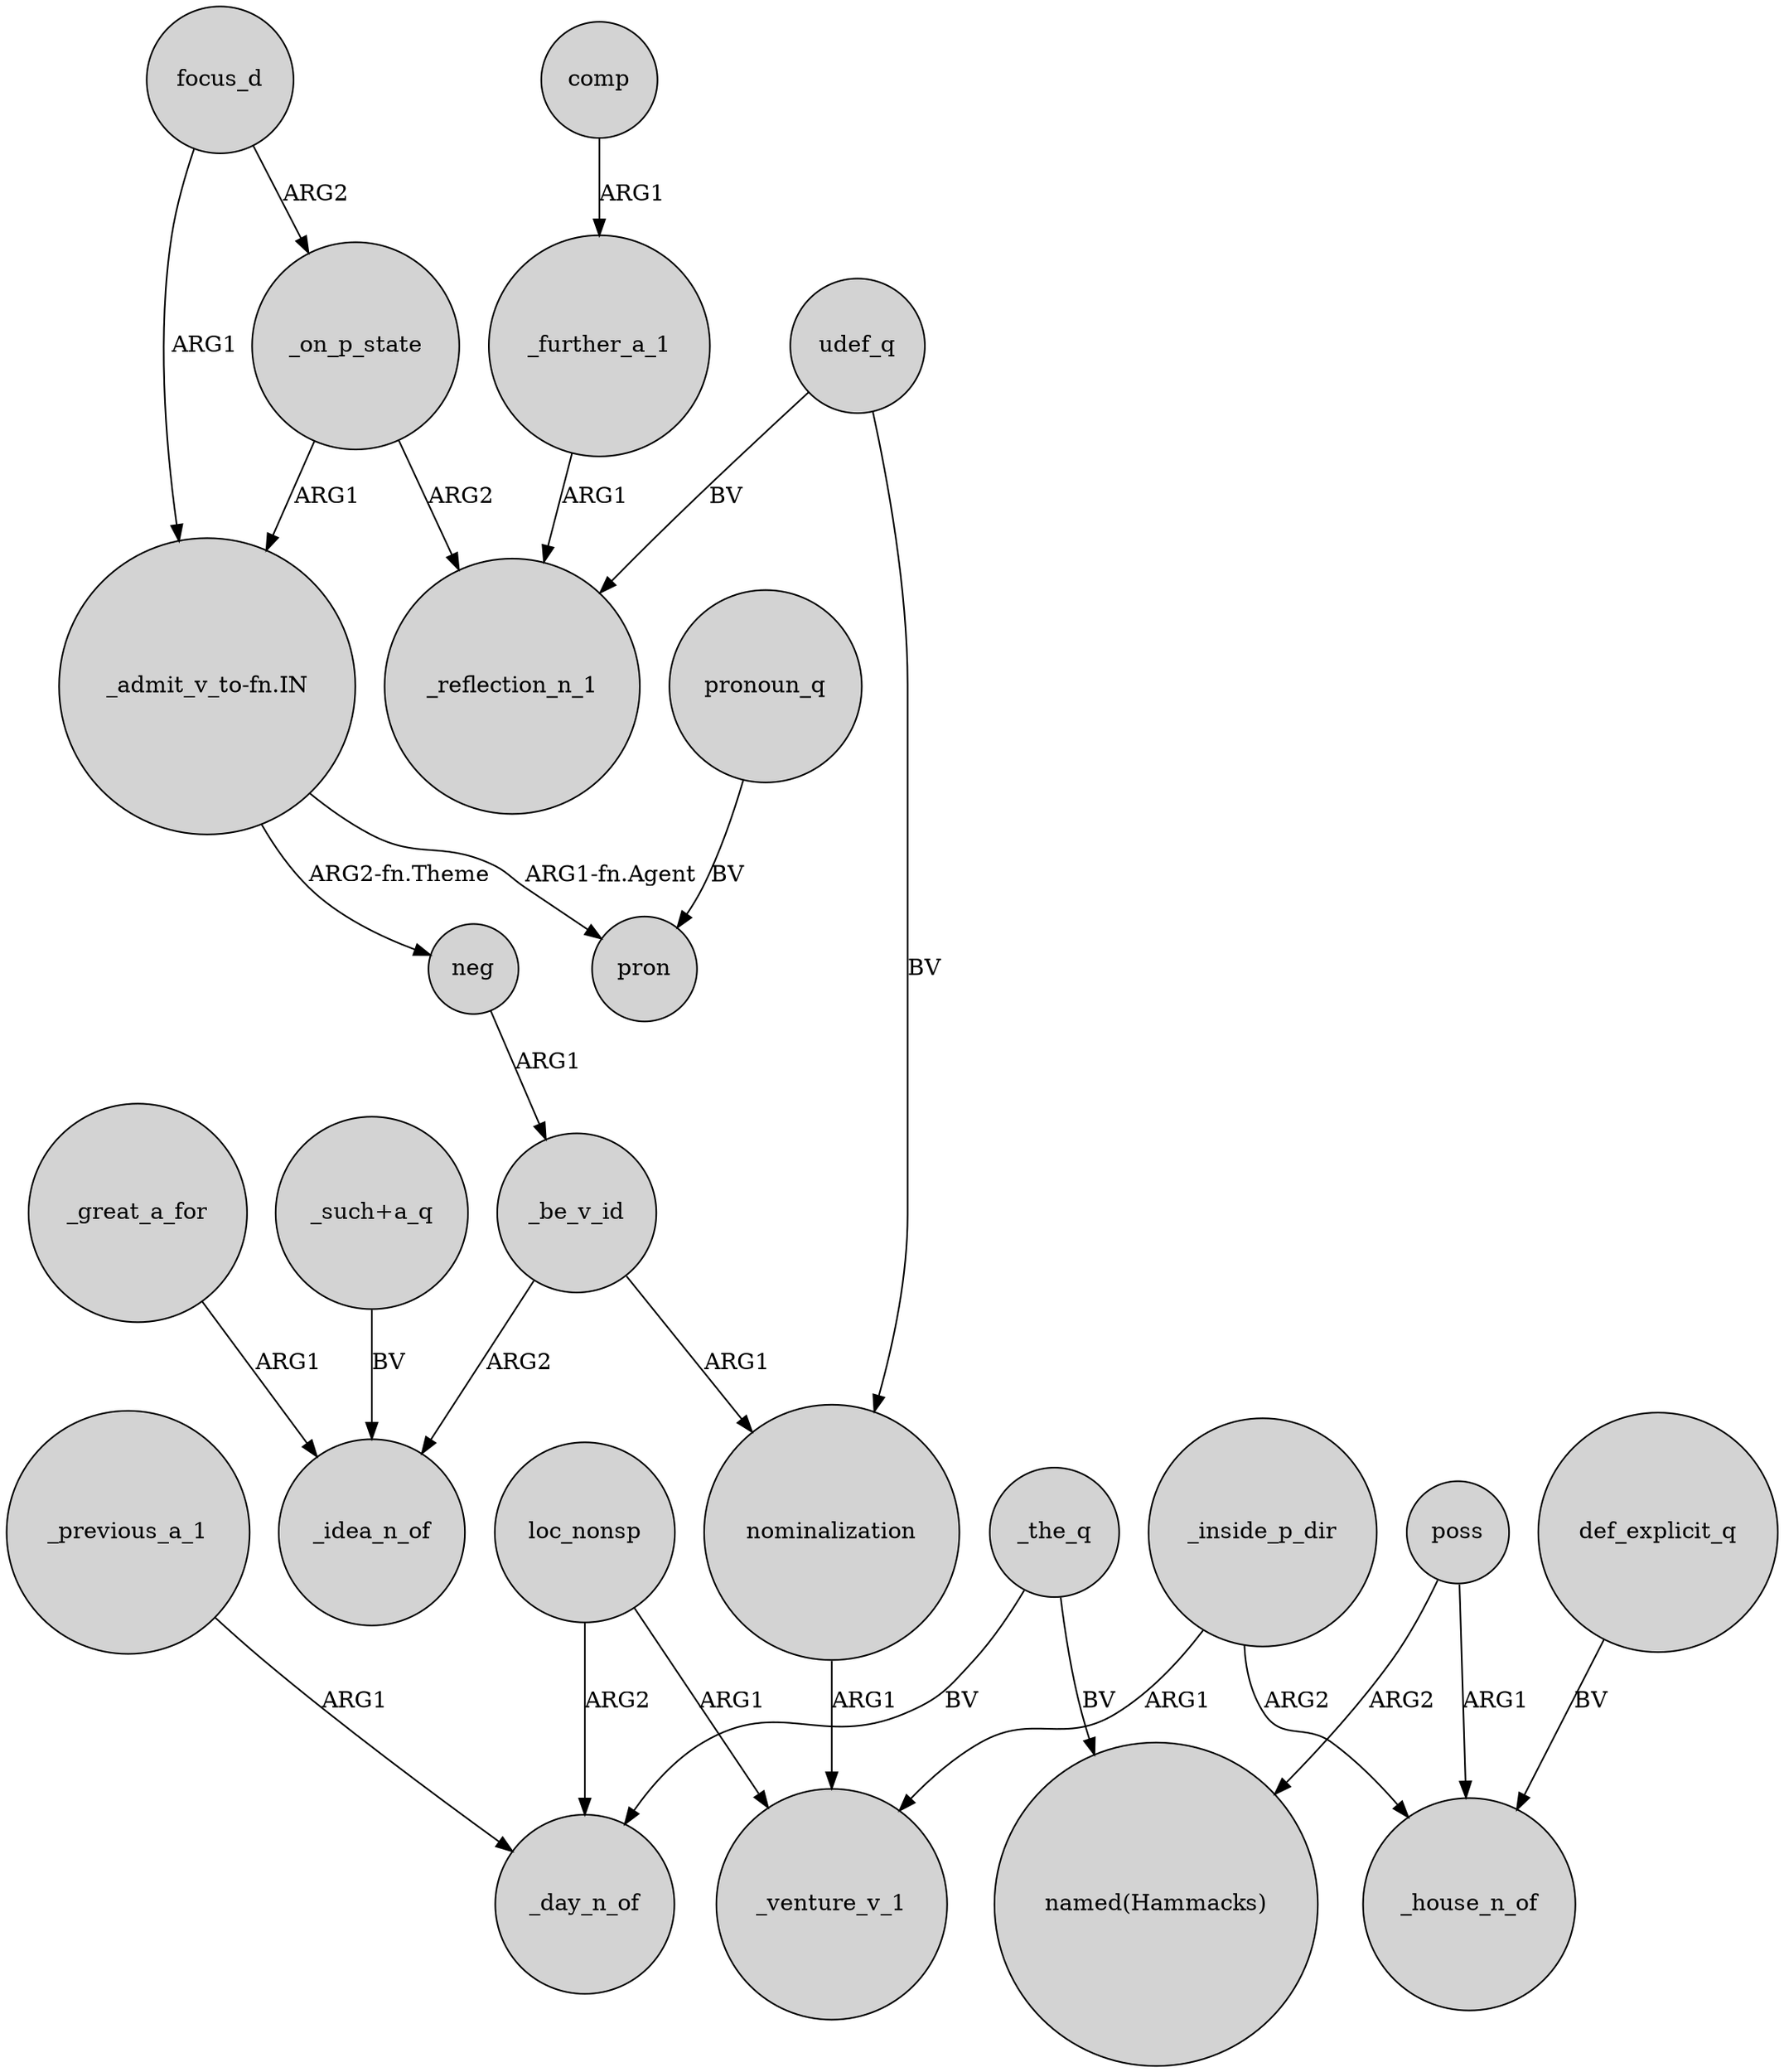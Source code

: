 digraph {
	node [shape=circle style=filled]
	focus_d -> "_admit_v_to-fn.IN" [label=ARG1]
	focus_d -> _on_p_state [label=ARG2]
	_be_v_id -> nominalization [label=ARG1]
	loc_nonsp -> _venture_v_1 [label=ARG1]
	_further_a_1 -> _reflection_n_1 [label=ARG1]
	poss -> _house_n_of [label=ARG1]
	nominalization -> _venture_v_1 [label=ARG1]
	_great_a_for -> _idea_n_of [label=ARG1]
	_inside_p_dir -> _house_n_of [label=ARG2]
	_previous_a_1 -> _day_n_of [label=ARG1]
	_the_q -> _day_n_of [label=BV]
	pronoun_q -> pron [label=BV]
	_inside_p_dir -> _venture_v_1 [label=ARG1]
	_the_q -> "named(Hammacks)" [label=BV]
	_on_p_state -> "_admit_v_to-fn.IN" [label=ARG1]
	comp -> _further_a_1 [label=ARG1]
	"_such+a_q" -> _idea_n_of [label=BV]
	_on_p_state -> _reflection_n_1 [label=ARG2]
	udef_q -> nominalization [label=BV]
	loc_nonsp -> _day_n_of [label=ARG2]
	"_admit_v_to-fn.IN" -> neg [label="ARG2-fn.Theme"]
	neg -> _be_v_id [label=ARG1]
	poss -> "named(Hammacks)" [label=ARG2]
	udef_q -> _reflection_n_1 [label=BV]
	_be_v_id -> _idea_n_of [label=ARG2]
	"_admit_v_to-fn.IN" -> pron [label="ARG1-fn.Agent"]
	def_explicit_q -> _house_n_of [label=BV]
}
